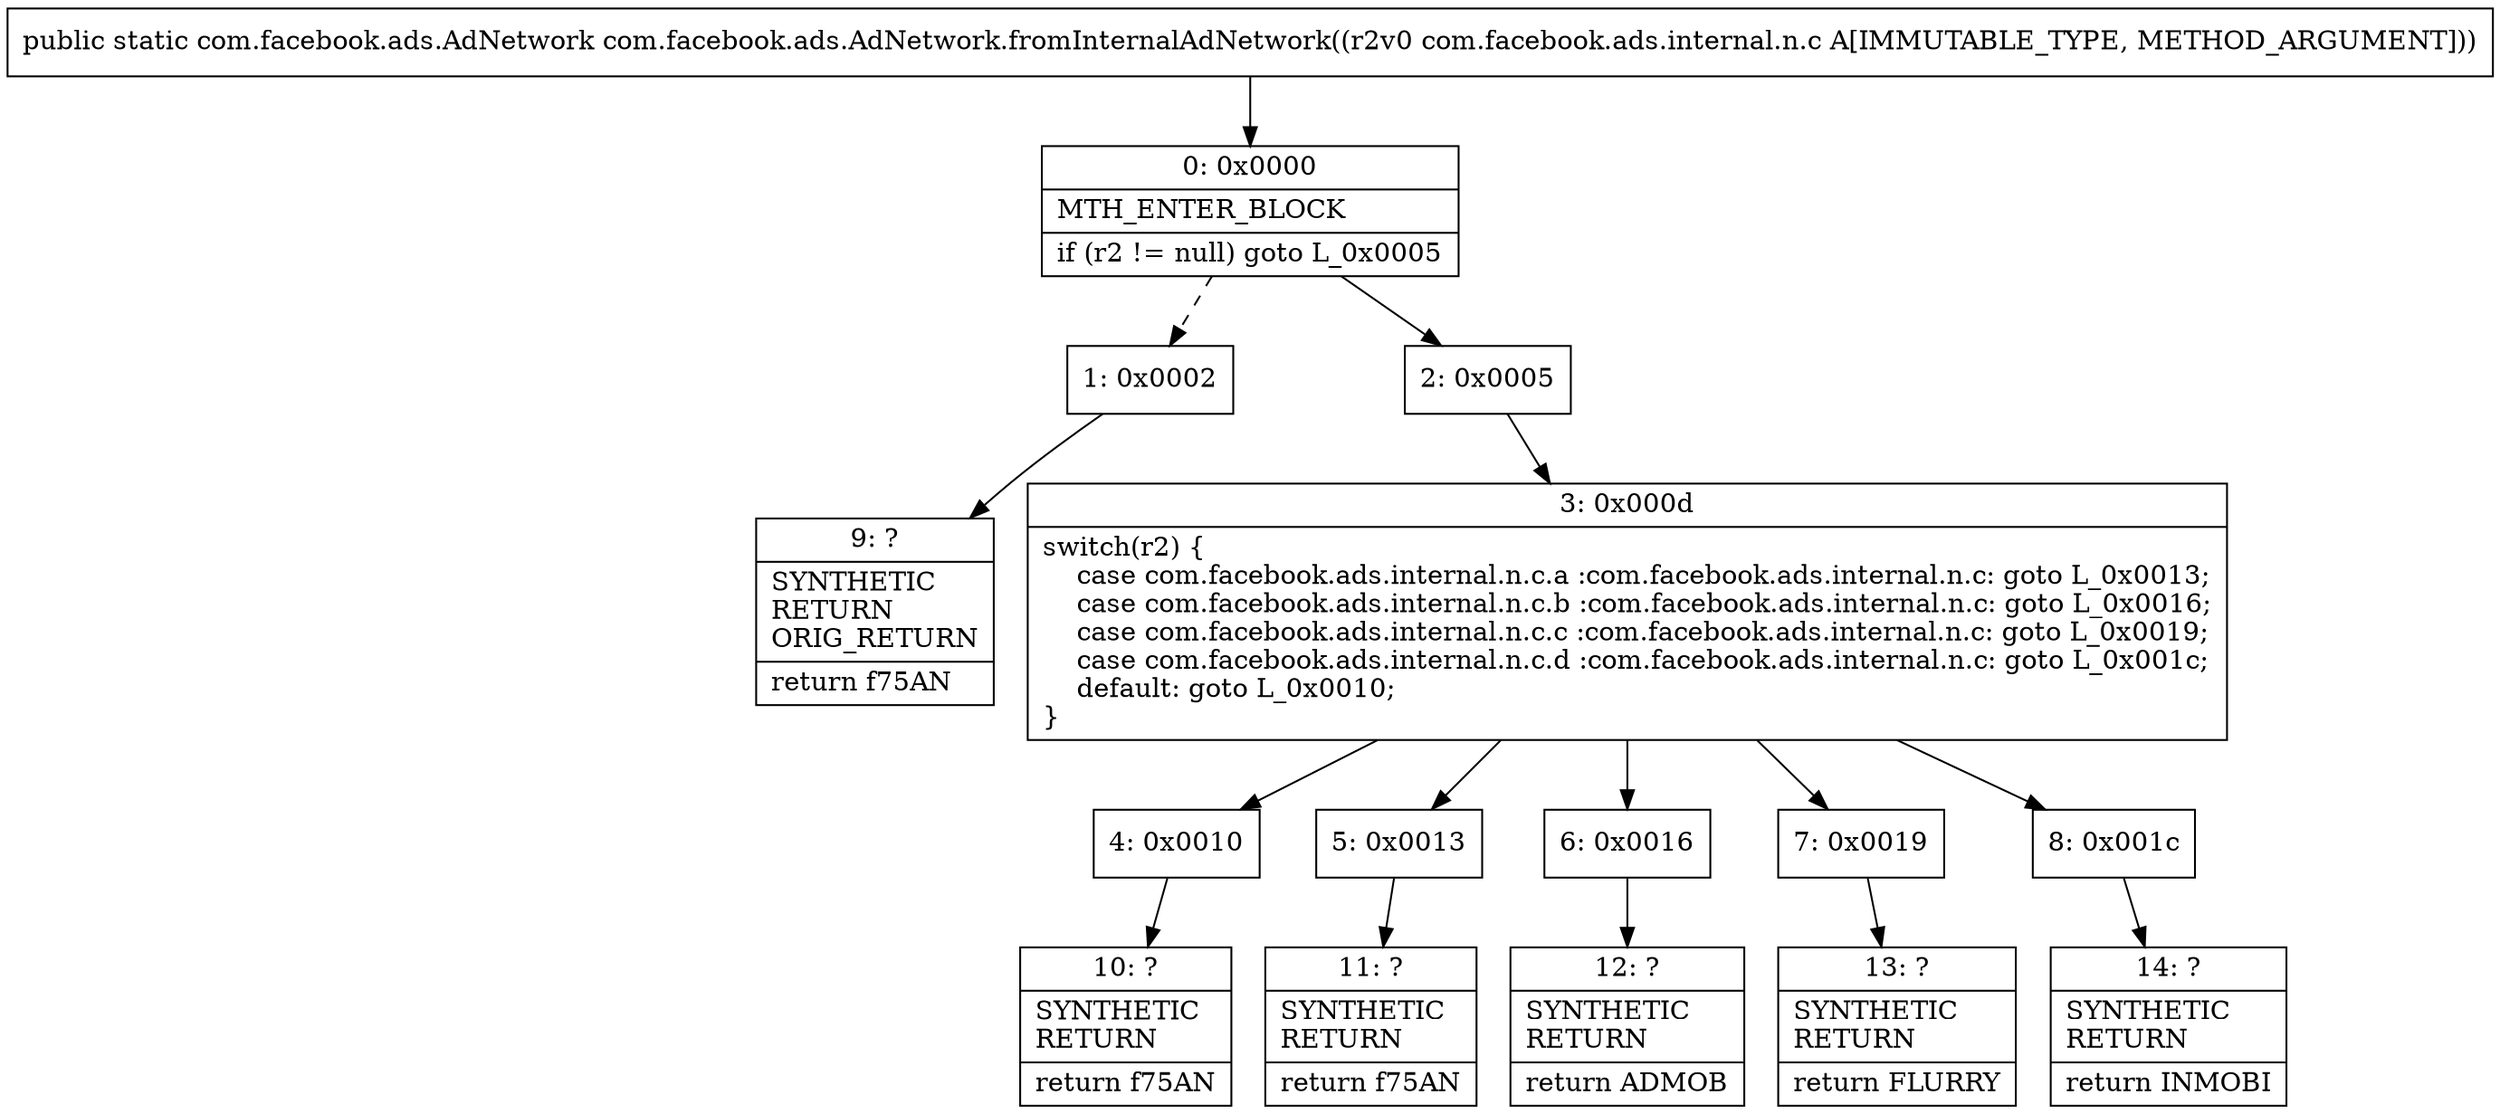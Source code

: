digraph "CFG forcom.facebook.ads.AdNetwork.fromInternalAdNetwork(Lcom\/facebook\/ads\/internal\/n\/c;)Lcom\/facebook\/ads\/AdNetwork;" {
Node_0 [shape=record,label="{0\:\ 0x0000|MTH_ENTER_BLOCK\l|if (r2 != null) goto L_0x0005\l}"];
Node_1 [shape=record,label="{1\:\ 0x0002}"];
Node_2 [shape=record,label="{2\:\ 0x0005}"];
Node_3 [shape=record,label="{3\:\ 0x000d|switch(r2) \{\l    case com.facebook.ads.internal.n.c.a :com.facebook.ads.internal.n.c: goto L_0x0013;\l    case com.facebook.ads.internal.n.c.b :com.facebook.ads.internal.n.c: goto L_0x0016;\l    case com.facebook.ads.internal.n.c.c :com.facebook.ads.internal.n.c: goto L_0x0019;\l    case com.facebook.ads.internal.n.c.d :com.facebook.ads.internal.n.c: goto L_0x001c;\l    default: goto L_0x0010;\l\}\l}"];
Node_4 [shape=record,label="{4\:\ 0x0010}"];
Node_5 [shape=record,label="{5\:\ 0x0013}"];
Node_6 [shape=record,label="{6\:\ 0x0016}"];
Node_7 [shape=record,label="{7\:\ 0x0019}"];
Node_8 [shape=record,label="{8\:\ 0x001c}"];
Node_9 [shape=record,label="{9\:\ ?|SYNTHETIC\lRETURN\lORIG_RETURN\l|return f75AN\l}"];
Node_10 [shape=record,label="{10\:\ ?|SYNTHETIC\lRETURN\l|return f75AN\l}"];
Node_11 [shape=record,label="{11\:\ ?|SYNTHETIC\lRETURN\l|return f75AN\l}"];
Node_12 [shape=record,label="{12\:\ ?|SYNTHETIC\lRETURN\l|return ADMOB\l}"];
Node_13 [shape=record,label="{13\:\ ?|SYNTHETIC\lRETURN\l|return FLURRY\l}"];
Node_14 [shape=record,label="{14\:\ ?|SYNTHETIC\lRETURN\l|return INMOBI\l}"];
MethodNode[shape=record,label="{public static com.facebook.ads.AdNetwork com.facebook.ads.AdNetwork.fromInternalAdNetwork((r2v0 com.facebook.ads.internal.n.c A[IMMUTABLE_TYPE, METHOD_ARGUMENT])) }"];
MethodNode -> Node_0;
Node_0 -> Node_1[style=dashed];
Node_0 -> Node_2;
Node_1 -> Node_9;
Node_2 -> Node_3;
Node_3 -> Node_4;
Node_3 -> Node_5;
Node_3 -> Node_6;
Node_3 -> Node_7;
Node_3 -> Node_8;
Node_4 -> Node_10;
Node_5 -> Node_11;
Node_6 -> Node_12;
Node_7 -> Node_13;
Node_8 -> Node_14;
}

